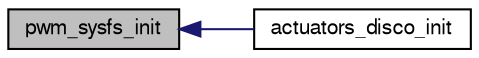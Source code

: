 digraph "pwm_sysfs_init"
{
  edge [fontname="FreeSans",fontsize="10",labelfontname="FreeSans",labelfontsize="10"];
  node [fontname="FreeSans",fontsize="10",shape=record];
  rankdir="LR";
  Node1 [label="pwm_sysfs_init",height=0.2,width=0.4,color="black", fillcolor="grey75", style="filled", fontcolor="black"];
  Node1 -> Node2 [dir="back",color="midnightblue",fontsize="10",style="solid",fontname="FreeSans"];
  Node2 [label="actuators_disco_init",height=0.2,width=0.4,color="black", fillcolor="white", style="filled",URL="$boards_2disco_2actuators_8h.html#afaa9f697f15948e9f99da2e8a1e4840a"];
}
